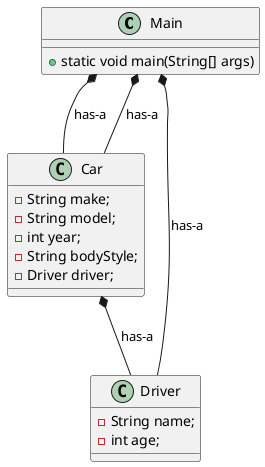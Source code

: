 @startuml
'https://plantuml.com/object-diagram
class Main{
+ static void main(String[] args)
}
class Car {
- String make;
- String model;
- int year;
- String bodyStyle;
- Driver driver;
}
class Driver {
- String name;
- int age;
}
Main *-- Car : has-a
Main *-- Car : has-a
Car *-- Driver : has-a
Main *-- Driver : has-a

@enduml